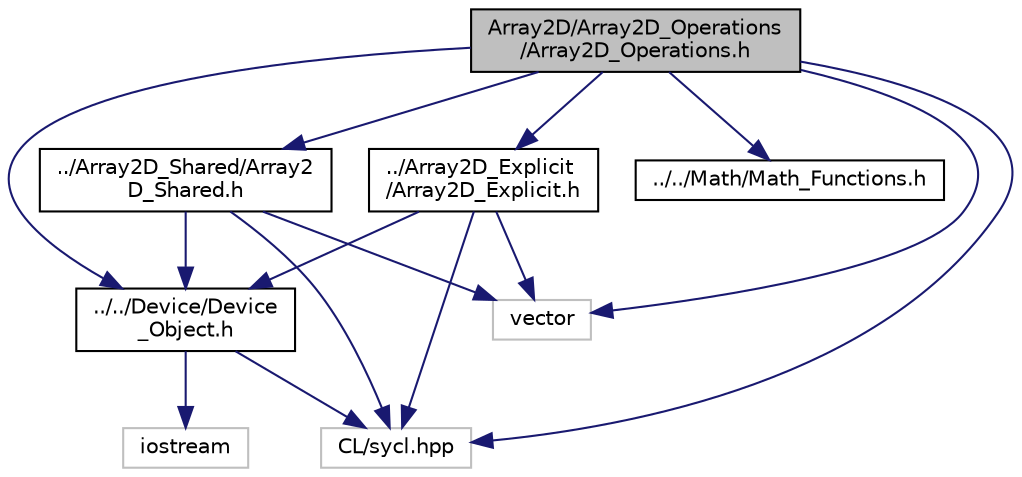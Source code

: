 digraph "Array2D/Array2D_Operations/Array2D_Operations.h"
{
 // INTERACTIVE_SVG=YES
 // LATEX_PDF_SIZE
  bgcolor="transparent";
  edge [fontname="Helvetica",fontsize="10",labelfontname="Helvetica",labelfontsize="10"];
  node [fontname="Helvetica",fontsize="10",shape=record];
  Node1 [label="Array2D/Array2D_Operations\l/Array2D_Operations.h",height=0.2,width=0.4,color="black", fillcolor="grey75", style="filled", fontcolor="black",tooltip="Array2D Operations in PySYCL. This header file contains the many operations that can be performed on ..."];
  Node1 -> Node2 [color="midnightblue",fontsize="10",style="solid",fontname="Helvetica"];
  Node2 [label="CL/sycl.hpp",height=0.2,width=0.4,color="grey75",tooltip=" "];
  Node1 -> Node3 [color="midnightblue",fontsize="10",style="solid",fontname="Helvetica"];
  Node3 [label="vector",height=0.2,width=0.4,color="grey75",tooltip=" "];
  Node1 -> Node4 [color="midnightblue",fontsize="10",style="solid",fontname="Helvetica"];
  Node4 [label="../../Device/Device\l_Object.h",height=0.2,width=0.4,color="black",URL="$_device___object_8h.html",tooltip="Device object for device selection in PySYCL."];
  Node4 -> Node5 [color="midnightblue",fontsize="10",style="solid",fontname="Helvetica"];
  Node5 [label="iostream",height=0.2,width=0.4,color="grey75",tooltip=" "];
  Node4 -> Node2 [color="midnightblue",fontsize="10",style="solid",fontname="Helvetica"];
  Node1 -> Node6 [color="midnightblue",fontsize="10",style="solid",fontname="Helvetica"];
  Node6 [label="../../Math/Math_Functions.h",height=0.2,width=0.4,color="black",URL="$_math___functions_8h.html",tooltip="Math functions returned in the form of lambda functions."];
  Node1 -> Node7 [color="midnightblue",fontsize="10",style="solid",fontname="Helvetica"];
  Node7 [label="../Array2D_Explicit\l/Array2D_Explicit.h",height=0.2,width=0.4,color="black",URL="$_array2_d___explicit_8h.html",tooltip="Array2D in PySYCL. This is the explicit version of the Array2D class. It is used when the user wants ..."];
  Node7 -> Node2 [color="midnightblue",fontsize="10",style="solid",fontname="Helvetica"];
  Node7 -> Node3 [color="midnightblue",fontsize="10",style="solid",fontname="Helvetica"];
  Node7 -> Node4 [color="midnightblue",fontsize="10",style="solid",fontname="Helvetica"];
  Node1 -> Node8 [color="midnightblue",fontsize="10",style="solid",fontname="Helvetica"];
  Node8 [label="../Array2D_Shared/Array2\lD_Shared.h",height=0.2,width=0.4,color="black",URL="$_array2_d___shared_8h.html",tooltip="Array2D in PySYCL. This is the shared version of the Array2D class. It is used when the user wants to..."];
  Node8 -> Node2 [color="midnightblue",fontsize="10",style="solid",fontname="Helvetica"];
  Node8 -> Node3 [color="midnightblue",fontsize="10",style="solid",fontname="Helvetica"];
  Node8 -> Node4 [color="midnightblue",fontsize="10",style="solid",fontname="Helvetica"];
}
